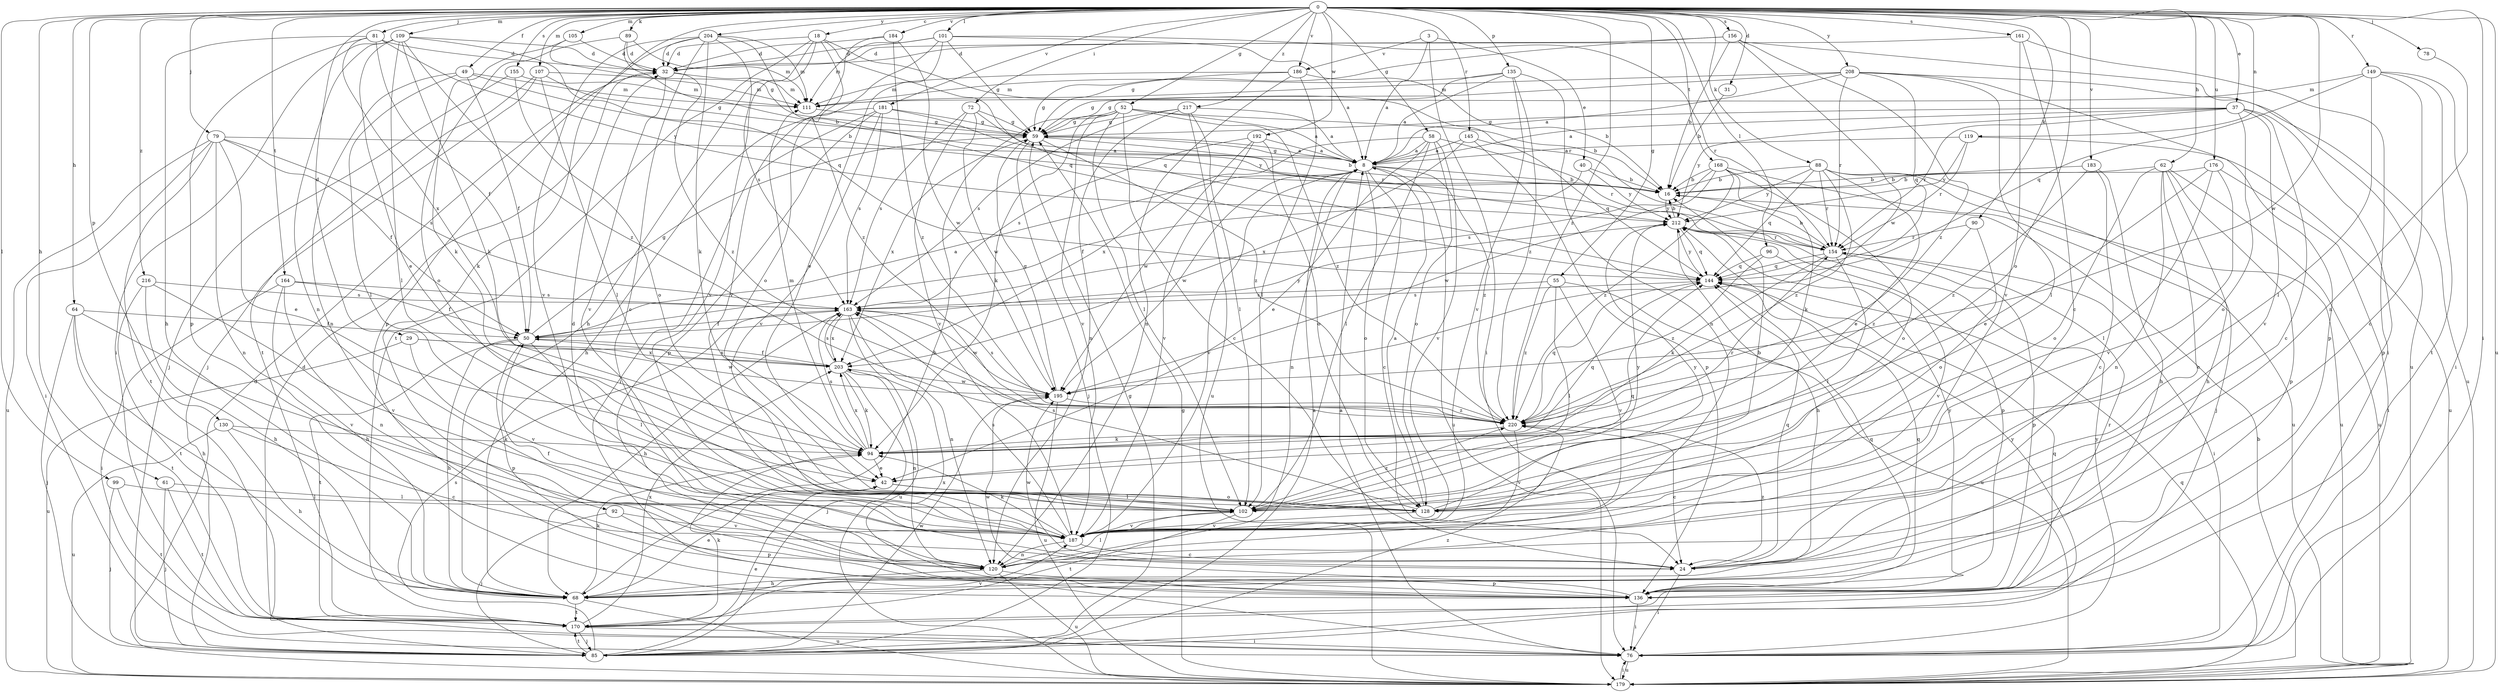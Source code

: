 strict digraph  {
0;
3;
8;
16;
18;
24;
29;
31;
32;
37;
40;
42;
49;
50;
52;
55;
58;
59;
61;
62;
64;
68;
72;
76;
78;
79;
81;
85;
88;
89;
90;
92;
94;
96;
99;
101;
102;
105;
107;
109;
111;
119;
120;
128;
130;
135;
136;
144;
145;
149;
154;
155;
156;
161;
163;
164;
168;
170;
176;
179;
181;
183;
184;
186;
187;
192;
195;
203;
204;
208;
212;
216;
217;
220;
0 -> 18  [label=c];
0 -> 29  [label=d];
0 -> 31  [label=d];
0 -> 37  [label=e];
0 -> 49  [label=f];
0 -> 52  [label=g];
0 -> 55  [label=g];
0 -> 58  [label=g];
0 -> 61  [label=h];
0 -> 62  [label=h];
0 -> 64  [label=h];
0 -> 72  [label=i];
0 -> 76  [label=i];
0 -> 78  [label=j];
0 -> 79  [label=j];
0 -> 81  [label=j];
0 -> 88  [label=k];
0 -> 89  [label=k];
0 -> 90  [label=k];
0 -> 92  [label=k];
0 -> 96  [label=l];
0 -> 99  [label=l];
0 -> 101  [label=l];
0 -> 105  [label=m];
0 -> 107  [label=m];
0 -> 109  [label=m];
0 -> 119  [label=n];
0 -> 128  [label=o];
0 -> 130  [label=p];
0 -> 135  [label=p];
0 -> 145  [label=r];
0 -> 149  [label=r];
0 -> 155  [label=s];
0 -> 156  [label=s];
0 -> 161  [label=s];
0 -> 164  [label=t];
0 -> 168  [label=t];
0 -> 176  [label=u];
0 -> 179  [label=u];
0 -> 181  [label=v];
0 -> 183  [label=v];
0 -> 184  [label=v];
0 -> 186  [label=v];
0 -> 192  [label=w];
0 -> 195  [label=w];
0 -> 204  [label=y];
0 -> 208  [label=y];
0 -> 216  [label=z];
0 -> 217  [label=z];
0 -> 220  [label=z];
3 -> 8  [label=a];
3 -> 40  [label=e];
3 -> 76  [label=i];
3 -> 186  [label=v];
8 -> 16  [label=b];
8 -> 24  [label=c];
8 -> 59  [label=g];
8 -> 120  [label=n];
8 -> 128  [label=o];
8 -> 179  [label=u];
8 -> 187  [label=v];
8 -> 195  [label=w];
8 -> 220  [label=z];
16 -> 212  [label=y];
18 -> 32  [label=d];
18 -> 68  [label=h];
18 -> 144  [label=q];
18 -> 154  [label=r];
18 -> 170  [label=t];
18 -> 187  [label=v];
18 -> 220  [label=z];
24 -> 76  [label=i];
24 -> 144  [label=q];
24 -> 195  [label=w];
24 -> 220  [label=z];
29 -> 179  [label=u];
29 -> 187  [label=v];
29 -> 195  [label=w];
29 -> 203  [label=x];
31 -> 16  [label=b];
32 -> 111  [label=m];
32 -> 187  [label=v];
32 -> 220  [label=z];
37 -> 8  [label=a];
37 -> 24  [label=c];
37 -> 59  [label=g];
37 -> 128  [label=o];
37 -> 136  [label=p];
37 -> 154  [label=r];
37 -> 187  [label=v];
37 -> 212  [label=y];
40 -> 16  [label=b];
40 -> 50  [label=f];
40 -> 212  [label=y];
42 -> 102  [label=l];
42 -> 128  [label=o];
49 -> 16  [label=b];
49 -> 50  [label=f];
49 -> 102  [label=l];
49 -> 111  [label=m];
49 -> 120  [label=n];
50 -> 8  [label=a];
50 -> 59  [label=g];
50 -> 68  [label=h];
50 -> 102  [label=l];
50 -> 136  [label=p];
50 -> 170  [label=t];
50 -> 203  [label=x];
50 -> 212  [label=y];
52 -> 8  [label=a];
52 -> 16  [label=b];
52 -> 24  [label=c];
52 -> 59  [label=g];
52 -> 68  [label=h];
52 -> 94  [label=k];
52 -> 102  [label=l];
52 -> 187  [label=v];
52 -> 220  [label=z];
55 -> 102  [label=l];
55 -> 163  [label=s];
55 -> 179  [label=u];
55 -> 187  [label=v];
55 -> 220  [label=z];
58 -> 8  [label=a];
58 -> 42  [label=e];
58 -> 102  [label=l];
58 -> 128  [label=o];
58 -> 154  [label=r];
58 -> 187  [label=v];
58 -> 203  [label=x];
59 -> 8  [label=a];
59 -> 16  [label=b];
59 -> 85  [label=j];
59 -> 203  [label=x];
59 -> 220  [label=z];
61 -> 85  [label=j];
61 -> 102  [label=l];
61 -> 170  [label=t];
62 -> 16  [label=b];
62 -> 24  [label=c];
62 -> 68  [label=h];
62 -> 120  [label=n];
62 -> 128  [label=o];
62 -> 136  [label=p];
62 -> 179  [label=u];
64 -> 50  [label=f];
64 -> 68  [label=h];
64 -> 85  [label=j];
64 -> 170  [label=t];
64 -> 187  [label=v];
68 -> 42  [label=e];
68 -> 94  [label=k];
68 -> 144  [label=q];
68 -> 170  [label=t];
68 -> 179  [label=u];
72 -> 59  [label=g];
72 -> 154  [label=r];
72 -> 163  [label=s];
72 -> 187  [label=v];
72 -> 195  [label=w];
76 -> 8  [label=a];
76 -> 179  [label=u];
76 -> 212  [label=y];
78 -> 120  [label=n];
79 -> 8  [label=a];
79 -> 42  [label=e];
79 -> 50  [label=f];
79 -> 76  [label=i];
79 -> 120  [label=n];
79 -> 163  [label=s];
79 -> 170  [label=t];
79 -> 179  [label=u];
81 -> 32  [label=d];
81 -> 50  [label=f];
81 -> 68  [label=h];
81 -> 136  [label=p];
81 -> 203  [label=x];
81 -> 212  [label=y];
85 -> 8  [label=a];
85 -> 32  [label=d];
85 -> 42  [label=e];
85 -> 59  [label=g];
85 -> 163  [label=s];
85 -> 170  [label=t];
85 -> 195  [label=w];
85 -> 212  [label=y];
85 -> 220  [label=z];
88 -> 16  [label=b];
88 -> 42  [label=e];
88 -> 85  [label=j];
88 -> 144  [label=q];
88 -> 154  [label=r];
88 -> 179  [label=u];
88 -> 212  [label=y];
88 -> 220  [label=z];
89 -> 16  [label=b];
89 -> 32  [label=d];
89 -> 111  [label=m];
89 -> 128  [label=o];
90 -> 128  [label=o];
90 -> 154  [label=r];
90 -> 220  [label=z];
92 -> 85  [label=j];
92 -> 136  [label=p];
92 -> 187  [label=v];
94 -> 42  [label=e];
94 -> 111  [label=m];
94 -> 144  [label=q];
94 -> 154  [label=r];
94 -> 163  [label=s];
94 -> 203  [label=x];
96 -> 144  [label=q];
96 -> 187  [label=v];
96 -> 220  [label=z];
99 -> 85  [label=j];
99 -> 102  [label=l];
99 -> 170  [label=t];
101 -> 8  [label=a];
101 -> 32  [label=d];
101 -> 42  [label=e];
101 -> 59  [label=g];
101 -> 111  [label=m];
101 -> 128  [label=o];
101 -> 154  [label=r];
102 -> 144  [label=q];
102 -> 170  [label=t];
102 -> 187  [label=v];
102 -> 212  [label=y];
102 -> 220  [label=z];
105 -> 32  [label=d];
105 -> 59  [label=g];
105 -> 94  [label=k];
107 -> 59  [label=g];
107 -> 85  [label=j];
107 -> 102  [label=l];
107 -> 111  [label=m];
107 -> 170  [label=t];
109 -> 32  [label=d];
109 -> 42  [label=e];
109 -> 76  [label=i];
109 -> 94  [label=k];
109 -> 102  [label=l];
109 -> 120  [label=n];
109 -> 144  [label=q];
109 -> 220  [label=z];
111 -> 59  [label=g];
119 -> 8  [label=a];
119 -> 154  [label=r];
119 -> 179  [label=u];
119 -> 212  [label=y];
120 -> 32  [label=d];
120 -> 50  [label=f];
120 -> 68  [label=h];
120 -> 102  [label=l];
120 -> 136  [label=p];
120 -> 179  [label=u];
128 -> 8  [label=a];
128 -> 16  [label=b];
128 -> 163  [label=s];
128 -> 187  [label=v];
128 -> 212  [label=y];
130 -> 24  [label=c];
130 -> 68  [label=h];
130 -> 94  [label=k];
130 -> 179  [label=u];
135 -> 8  [label=a];
135 -> 59  [label=g];
135 -> 111  [label=m];
135 -> 120  [label=n];
135 -> 187  [label=v];
135 -> 220  [label=z];
136 -> 76  [label=i];
136 -> 144  [label=q];
136 -> 154  [label=r];
136 -> 195  [label=w];
136 -> 203  [label=x];
136 -> 212  [label=y];
144 -> 163  [label=s];
144 -> 212  [label=y];
145 -> 8  [label=a];
145 -> 136  [label=p];
145 -> 144  [label=q];
145 -> 203  [label=x];
149 -> 24  [label=c];
149 -> 76  [label=i];
149 -> 102  [label=l];
149 -> 111  [label=m];
149 -> 144  [label=q];
149 -> 170  [label=t];
154 -> 16  [label=b];
154 -> 76  [label=i];
154 -> 94  [label=k];
154 -> 102  [label=l];
154 -> 136  [label=p];
154 -> 144  [label=q];
155 -> 85  [label=j];
155 -> 111  [label=m];
155 -> 128  [label=o];
156 -> 16  [label=b];
156 -> 32  [label=d];
156 -> 59  [label=g];
156 -> 179  [label=u];
156 -> 195  [label=w];
156 -> 220  [label=z];
161 -> 24  [label=c];
161 -> 32  [label=d];
161 -> 76  [label=i];
161 -> 187  [label=v];
163 -> 50  [label=f];
163 -> 68  [label=h];
163 -> 120  [label=n];
163 -> 179  [label=u];
163 -> 195  [label=w];
163 -> 203  [label=x];
164 -> 50  [label=f];
164 -> 68  [label=h];
164 -> 76  [label=i];
164 -> 120  [label=n];
164 -> 163  [label=s];
168 -> 16  [label=b];
168 -> 94  [label=k];
168 -> 128  [label=o];
168 -> 163  [label=s];
168 -> 179  [label=u];
168 -> 195  [label=w];
168 -> 220  [label=z];
170 -> 76  [label=i];
170 -> 85  [label=j];
170 -> 94  [label=k];
170 -> 144  [label=q];
170 -> 187  [label=v];
170 -> 203  [label=x];
176 -> 16  [label=b];
176 -> 42  [label=e];
176 -> 76  [label=i];
176 -> 102  [label=l];
176 -> 187  [label=v];
179 -> 16  [label=b];
179 -> 32  [label=d];
179 -> 59  [label=g];
179 -> 76  [label=i];
179 -> 144  [label=q];
181 -> 59  [label=g];
181 -> 68  [label=h];
181 -> 76  [label=i];
181 -> 136  [label=p];
181 -> 163  [label=s];
181 -> 187  [label=v];
181 -> 212  [label=y];
183 -> 16  [label=b];
183 -> 24  [label=c];
183 -> 68  [label=h];
183 -> 220  [label=z];
184 -> 32  [label=d];
184 -> 187  [label=v];
184 -> 195  [label=w];
184 -> 220  [label=z];
186 -> 16  [label=b];
186 -> 59  [label=g];
186 -> 102  [label=l];
186 -> 111  [label=m];
186 -> 120  [label=n];
187 -> 24  [label=c];
187 -> 94  [label=k];
187 -> 120  [label=n];
187 -> 163  [label=s];
192 -> 8  [label=a];
192 -> 128  [label=o];
192 -> 163  [label=s];
192 -> 187  [label=v];
192 -> 195  [label=w];
195 -> 59  [label=g];
195 -> 163  [label=s];
195 -> 179  [label=u];
195 -> 220  [label=z];
203 -> 50  [label=f];
203 -> 85  [label=j];
203 -> 94  [label=k];
203 -> 120  [label=n];
203 -> 163  [label=s];
203 -> 195  [label=w];
204 -> 24  [label=c];
204 -> 32  [label=d];
204 -> 94  [label=k];
204 -> 111  [label=m];
204 -> 136  [label=p];
204 -> 144  [label=q];
204 -> 163  [label=s];
204 -> 187  [label=v];
208 -> 8  [label=a];
208 -> 59  [label=g];
208 -> 102  [label=l];
208 -> 111  [label=m];
208 -> 136  [label=p];
208 -> 144  [label=q];
208 -> 154  [label=r];
208 -> 179  [label=u];
212 -> 16  [label=b];
212 -> 68  [label=h];
212 -> 136  [label=p];
212 -> 144  [label=q];
212 -> 154  [label=r];
216 -> 68  [label=h];
216 -> 163  [label=s];
216 -> 170  [label=t];
216 -> 187  [label=v];
217 -> 8  [label=a];
217 -> 59  [label=g];
217 -> 102  [label=l];
217 -> 120  [label=n];
217 -> 163  [label=s];
217 -> 179  [label=u];
220 -> 24  [label=c];
220 -> 94  [label=k];
220 -> 144  [label=q];
220 -> 187  [label=v];
}
